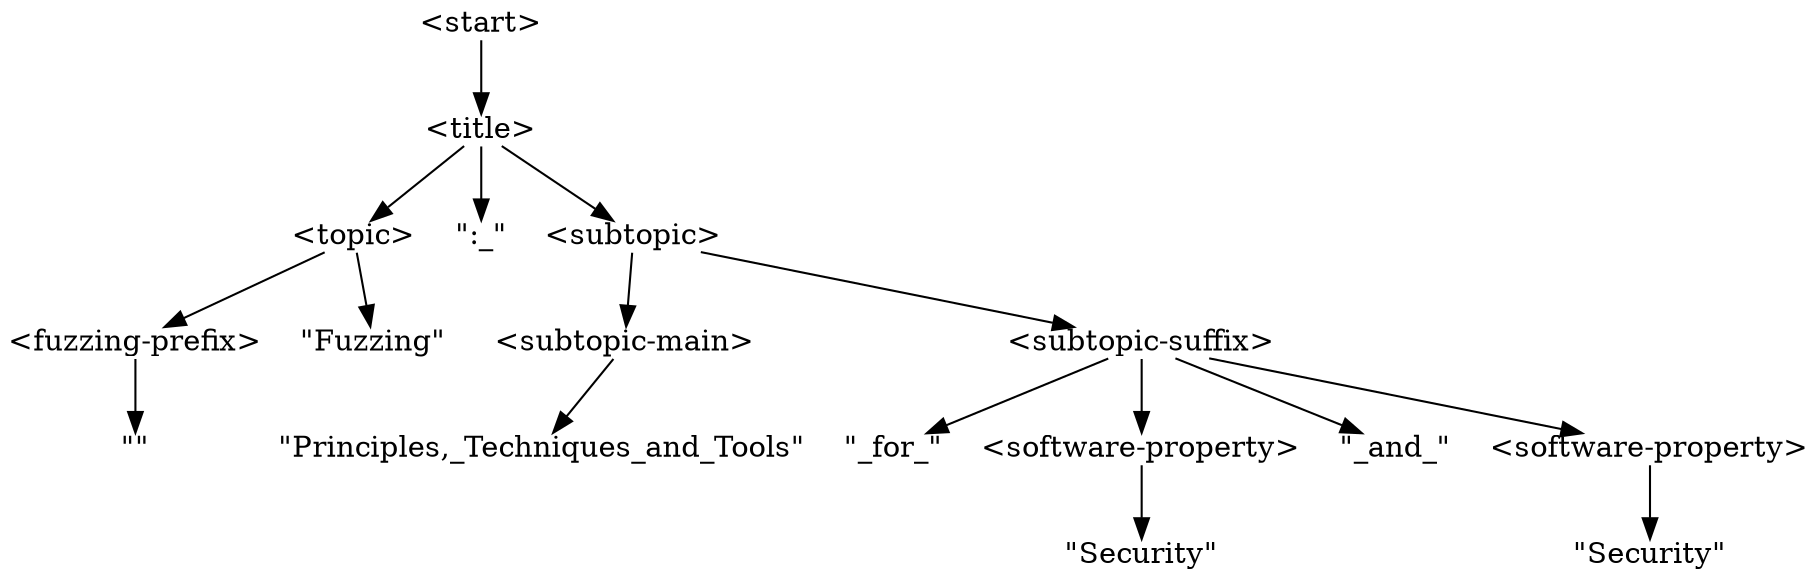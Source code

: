 digraph DerivationTree {

    node [shape=plain];

    n1 [label="\<start\>"];
    n2 [label="\<title\>"];
    n1 -> n2;

    n3 [label="\<topic\>"];
    n2 -> n3;

    n4 [label="\":_\""];
    n2 -> n4;

    n5 [label="\<subtopic\>"];
    n2 -> n5;

    n6 [label="\<fuzzing-prefix\>"];
    n3 -> n6;

    n7 [label="\"Fuzzing\""];
    n3 -> n7;

    n8 [label="\<subtopic-main\>"];
    n5 -> n8;

    n9 [label="\<subtopic-suffix\>"];
    n5 -> n9;

    n10 [label="\"\""];
    n6 -> n10;

    n11 [label="\"Principles\,_Techniques_and_Tools\""];
    n8 -> n11;

    n12 [label="\"_for_\""];
    n9 -> n12;

    n13 [label="\<software-property\>"];
    n9 -> n13;

    n14 [label="\"_and_\""];
    n9 -> n14;

    n15 [label="\<software-property\>"];
    n9 -> n15;

    n16 [label="\"Security\""];
    n13 -> n16;

    n17 [label="\"Security\""];
    n15 -> n17;

}